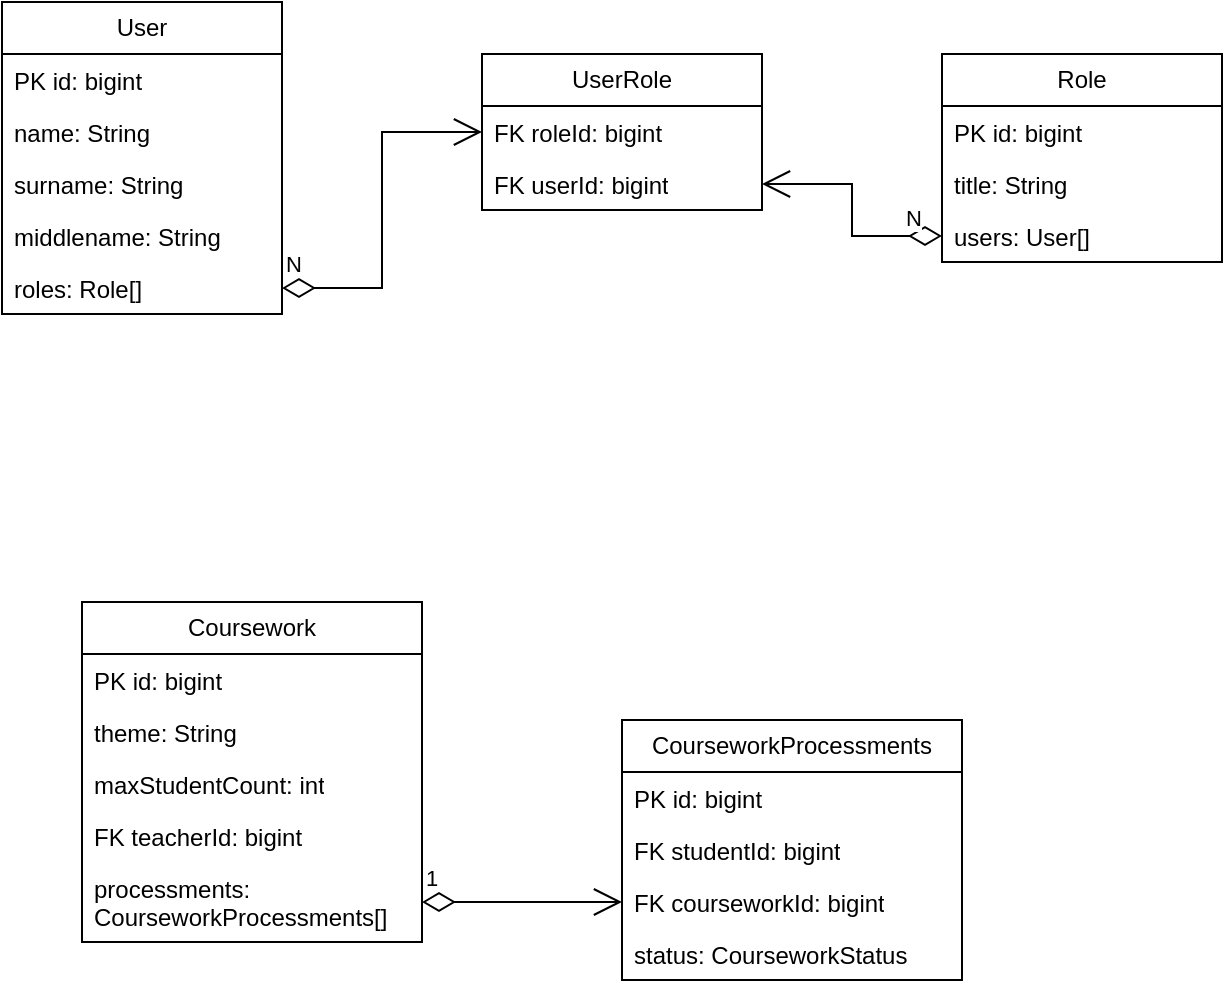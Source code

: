 <mxfile version="21.2.3" type="github">
  <diagram id="C5RBs43oDa-KdzZeNtuy" name="Page-1">
    <mxGraphModel dx="928" dy="590" grid="1" gridSize="10" guides="1" tooltips="1" connect="1" arrows="1" fold="1" page="1" pageScale="1" pageWidth="827" pageHeight="1169" math="0" shadow="0">
      <root>
        <mxCell id="WIyWlLk6GJQsqaUBKTNV-0" />
        <mxCell id="WIyWlLk6GJQsqaUBKTNV-1" parent="WIyWlLk6GJQsqaUBKTNV-0" />
        <mxCell id="h9zeeWwcExgXHGoZgI7M-16" value="User" style="swimlane;fontStyle=0;childLayout=stackLayout;horizontal=1;startSize=26;fillColor=none;horizontalStack=0;resizeParent=1;resizeParentMax=0;resizeLast=0;collapsible=1;marginBottom=0;whiteSpace=wrap;html=1;" vertex="1" parent="WIyWlLk6GJQsqaUBKTNV-1">
          <mxGeometry x="80" y="50" width="140" height="156" as="geometry" />
        </mxCell>
        <mxCell id="h9zeeWwcExgXHGoZgI7M-17" value="PK id: bigint" style="text;strokeColor=none;fillColor=none;align=left;verticalAlign=top;spacingLeft=4;spacingRight=4;overflow=hidden;rotatable=0;points=[[0,0.5],[1,0.5]];portConstraint=eastwest;whiteSpace=wrap;html=1;" vertex="1" parent="h9zeeWwcExgXHGoZgI7M-16">
          <mxGeometry y="26" width="140" height="26" as="geometry" />
        </mxCell>
        <mxCell id="h9zeeWwcExgXHGoZgI7M-25" value="name: String" style="text;strokeColor=none;fillColor=none;align=left;verticalAlign=top;spacingLeft=4;spacingRight=4;overflow=hidden;rotatable=0;points=[[0,0.5],[1,0.5]];portConstraint=eastwest;whiteSpace=wrap;html=1;" vertex="1" parent="h9zeeWwcExgXHGoZgI7M-16">
          <mxGeometry y="52" width="140" height="26" as="geometry" />
        </mxCell>
        <mxCell id="h9zeeWwcExgXHGoZgI7M-18" value="surname: String" style="text;strokeColor=none;fillColor=none;align=left;verticalAlign=top;spacingLeft=4;spacingRight=4;overflow=hidden;rotatable=0;points=[[0,0.5],[1,0.5]];portConstraint=eastwest;whiteSpace=wrap;html=1;" vertex="1" parent="h9zeeWwcExgXHGoZgI7M-16">
          <mxGeometry y="78" width="140" height="26" as="geometry" />
        </mxCell>
        <mxCell id="h9zeeWwcExgXHGoZgI7M-19" value="middlename: String" style="text;strokeColor=none;fillColor=none;align=left;verticalAlign=top;spacingLeft=4;spacingRight=4;overflow=hidden;rotatable=0;points=[[0,0.5],[1,0.5]];portConstraint=eastwest;whiteSpace=wrap;html=1;" vertex="1" parent="h9zeeWwcExgXHGoZgI7M-16">
          <mxGeometry y="104" width="140" height="26" as="geometry" />
        </mxCell>
        <mxCell id="h9zeeWwcExgXHGoZgI7M-41" value="roles: Role[]" style="text;strokeColor=none;fillColor=none;align=left;verticalAlign=top;spacingLeft=4;spacingRight=4;overflow=hidden;rotatable=0;points=[[0,0.5],[1,0.5]];portConstraint=eastwest;whiteSpace=wrap;html=1;" vertex="1" parent="h9zeeWwcExgXHGoZgI7M-16">
          <mxGeometry y="130" width="140" height="26" as="geometry" />
        </mxCell>
        <mxCell id="h9zeeWwcExgXHGoZgI7M-30" value="Role" style="swimlane;fontStyle=0;childLayout=stackLayout;horizontal=1;startSize=26;fillColor=none;horizontalStack=0;resizeParent=1;resizeParentMax=0;resizeLast=0;collapsible=1;marginBottom=0;whiteSpace=wrap;html=1;" vertex="1" parent="WIyWlLk6GJQsqaUBKTNV-1">
          <mxGeometry x="550" y="76" width="140" height="104" as="geometry" />
        </mxCell>
        <mxCell id="h9zeeWwcExgXHGoZgI7M-31" value="PK id: bigint" style="text;strokeColor=none;fillColor=none;align=left;verticalAlign=top;spacingLeft=4;spacingRight=4;overflow=hidden;rotatable=0;points=[[0,0.5],[1,0.5]];portConstraint=eastwest;whiteSpace=wrap;html=1;" vertex="1" parent="h9zeeWwcExgXHGoZgI7M-30">
          <mxGeometry y="26" width="140" height="26" as="geometry" />
        </mxCell>
        <mxCell id="h9zeeWwcExgXHGoZgI7M-32" value="title: String" style="text;strokeColor=none;fillColor=none;align=left;verticalAlign=top;spacingLeft=4;spacingRight=4;overflow=hidden;rotatable=0;points=[[0,0.5],[1,0.5]];portConstraint=eastwest;whiteSpace=wrap;html=1;" vertex="1" parent="h9zeeWwcExgXHGoZgI7M-30">
          <mxGeometry y="52" width="140" height="26" as="geometry" />
        </mxCell>
        <mxCell id="h9zeeWwcExgXHGoZgI7M-42" value="users: User[]" style="text;strokeColor=none;fillColor=none;align=left;verticalAlign=top;spacingLeft=4;spacingRight=4;overflow=hidden;rotatable=0;points=[[0,0.5],[1,0.5]];portConstraint=eastwest;whiteSpace=wrap;html=1;" vertex="1" parent="h9zeeWwcExgXHGoZgI7M-30">
          <mxGeometry y="78" width="140" height="26" as="geometry" />
        </mxCell>
        <mxCell id="h9zeeWwcExgXHGoZgI7M-35" value="UserRole" style="swimlane;fontStyle=0;childLayout=stackLayout;horizontal=1;startSize=26;fillColor=none;horizontalStack=0;resizeParent=1;resizeParentMax=0;resizeLast=0;collapsible=1;marginBottom=0;whiteSpace=wrap;html=1;" vertex="1" parent="WIyWlLk6GJQsqaUBKTNV-1">
          <mxGeometry x="320" y="76" width="140" height="78" as="geometry" />
        </mxCell>
        <mxCell id="h9zeeWwcExgXHGoZgI7M-37" value="FK roleId: bigint" style="text;strokeColor=none;fillColor=none;align=left;verticalAlign=top;spacingLeft=4;spacingRight=4;overflow=hidden;rotatable=0;points=[[0,0.5],[1,0.5]];portConstraint=eastwest;whiteSpace=wrap;html=1;" vertex="1" parent="h9zeeWwcExgXHGoZgI7M-35">
          <mxGeometry y="26" width="140" height="26" as="geometry" />
        </mxCell>
        <mxCell id="h9zeeWwcExgXHGoZgI7M-36" value="FK userId: bigint" style="text;strokeColor=none;fillColor=none;align=left;verticalAlign=top;spacingLeft=4;spacingRight=4;overflow=hidden;rotatable=0;points=[[0,0.5],[1,0.5]];portConstraint=eastwest;whiteSpace=wrap;html=1;" vertex="1" parent="h9zeeWwcExgXHGoZgI7M-35">
          <mxGeometry y="52" width="140" height="26" as="geometry" />
        </mxCell>
        <mxCell id="h9zeeWwcExgXHGoZgI7M-40" value="N" style="endArrow=open;html=1;endSize=12;startArrow=diamondThin;startSize=14;startFill=0;edgeStyle=orthogonalEdgeStyle;align=left;verticalAlign=bottom;rounded=0;" edge="1" parent="WIyWlLk6GJQsqaUBKTNV-1" source="h9zeeWwcExgXHGoZgI7M-41" target="h9zeeWwcExgXHGoZgI7M-37">
          <mxGeometry x="-1" y="3" relative="1" as="geometry">
            <mxPoint x="240" y="170" as="sourcePoint" />
            <mxPoint x="430" y="200" as="targetPoint" />
          </mxGeometry>
        </mxCell>
        <mxCell id="h9zeeWwcExgXHGoZgI7M-48" value="N" style="endArrow=open;html=1;endSize=12;startArrow=diamondThin;startSize=14;startFill=0;edgeStyle=orthogonalEdgeStyle;align=left;verticalAlign=bottom;rounded=0;" edge="1" parent="WIyWlLk6GJQsqaUBKTNV-1" source="h9zeeWwcExgXHGoZgI7M-42" target="h9zeeWwcExgXHGoZgI7M-36">
          <mxGeometry x="-0.655" relative="1" as="geometry">
            <mxPoint x="380" y="232" as="sourcePoint" />
            <mxPoint x="480" y="180" as="targetPoint" />
            <mxPoint as="offset" />
          </mxGeometry>
        </mxCell>
        <mxCell id="h9zeeWwcExgXHGoZgI7M-50" value="Coursework" style="swimlane;fontStyle=0;childLayout=stackLayout;horizontal=1;startSize=26;fillColor=none;horizontalStack=0;resizeParent=1;resizeParentMax=0;resizeLast=0;collapsible=1;marginBottom=0;whiteSpace=wrap;html=1;" vertex="1" parent="WIyWlLk6GJQsqaUBKTNV-1">
          <mxGeometry x="120" y="350" width="170" height="170" as="geometry" />
        </mxCell>
        <mxCell id="h9zeeWwcExgXHGoZgI7M-51" value="PK id: bigint" style="text;strokeColor=none;fillColor=none;align=left;verticalAlign=top;spacingLeft=4;spacingRight=4;overflow=hidden;rotatable=0;points=[[0,0.5],[1,0.5]];portConstraint=eastwest;whiteSpace=wrap;html=1;" vertex="1" parent="h9zeeWwcExgXHGoZgI7M-50">
          <mxGeometry y="26" width="170" height="26" as="geometry" />
        </mxCell>
        <mxCell id="h9zeeWwcExgXHGoZgI7M-52" value="theme: String" style="text;strokeColor=none;fillColor=none;align=left;verticalAlign=top;spacingLeft=4;spacingRight=4;overflow=hidden;rotatable=0;points=[[0,0.5],[1,0.5]];portConstraint=eastwest;whiteSpace=wrap;html=1;" vertex="1" parent="h9zeeWwcExgXHGoZgI7M-50">
          <mxGeometry y="52" width="170" height="26" as="geometry" />
        </mxCell>
        <mxCell id="h9zeeWwcExgXHGoZgI7M-56" value="maxStudentCount: int" style="text;strokeColor=none;fillColor=none;align=left;verticalAlign=top;spacingLeft=4;spacingRight=4;overflow=hidden;rotatable=0;points=[[0,0.5],[1,0.5]];portConstraint=eastwest;whiteSpace=wrap;html=1;" vertex="1" parent="h9zeeWwcExgXHGoZgI7M-50">
          <mxGeometry y="78" width="170" height="26" as="geometry" />
        </mxCell>
        <mxCell id="h9zeeWwcExgXHGoZgI7M-61" value="FK teacherId: bigint" style="text;strokeColor=none;fillColor=none;align=left;verticalAlign=top;spacingLeft=4;spacingRight=4;overflow=hidden;rotatable=0;points=[[0,0.5],[1,0.5]];portConstraint=eastwest;whiteSpace=wrap;html=1;" vertex="1" parent="h9zeeWwcExgXHGoZgI7M-50">
          <mxGeometry y="104" width="170" height="26" as="geometry" />
        </mxCell>
        <mxCell id="h9zeeWwcExgXHGoZgI7M-64" value="processments: CourseworkProcessments[]" style="text;strokeColor=none;fillColor=none;align=left;verticalAlign=top;spacingLeft=4;spacingRight=4;overflow=hidden;rotatable=0;points=[[0,0.5],[1,0.5]];portConstraint=eastwest;whiteSpace=wrap;html=1;" vertex="1" parent="h9zeeWwcExgXHGoZgI7M-50">
          <mxGeometry y="130" width="170" height="40" as="geometry" />
        </mxCell>
        <mxCell id="h9zeeWwcExgXHGoZgI7M-57" value="CourseworkProcessments" style="swimlane;fontStyle=0;childLayout=stackLayout;horizontal=1;startSize=26;fillColor=none;horizontalStack=0;resizeParent=1;resizeParentMax=0;resizeLast=0;collapsible=1;marginBottom=0;whiteSpace=wrap;html=1;" vertex="1" parent="WIyWlLk6GJQsqaUBKTNV-1">
          <mxGeometry x="390" y="409" width="170" height="130" as="geometry" />
        </mxCell>
        <mxCell id="h9zeeWwcExgXHGoZgI7M-58" value="PK id: bigint" style="text;strokeColor=none;fillColor=none;align=left;verticalAlign=top;spacingLeft=4;spacingRight=4;overflow=hidden;rotatable=0;points=[[0,0.5],[1,0.5]];portConstraint=eastwest;whiteSpace=wrap;html=1;" vertex="1" parent="h9zeeWwcExgXHGoZgI7M-57">
          <mxGeometry y="26" width="170" height="26" as="geometry" />
        </mxCell>
        <mxCell id="h9zeeWwcExgXHGoZgI7M-59" value="FK studentId: bigint" style="text;strokeColor=none;fillColor=none;align=left;verticalAlign=top;spacingLeft=4;spacingRight=4;overflow=hidden;rotatable=0;points=[[0,0.5],[1,0.5]];portConstraint=eastwest;whiteSpace=wrap;html=1;" vertex="1" parent="h9zeeWwcExgXHGoZgI7M-57">
          <mxGeometry y="52" width="170" height="26" as="geometry" />
        </mxCell>
        <mxCell id="h9zeeWwcExgXHGoZgI7M-62" value="FK courseworkId: bigint" style="text;strokeColor=none;fillColor=none;align=left;verticalAlign=top;spacingLeft=4;spacingRight=4;overflow=hidden;rotatable=0;points=[[0,0.5],[1,0.5]];portConstraint=eastwest;whiteSpace=wrap;html=1;" vertex="1" parent="h9zeeWwcExgXHGoZgI7M-57">
          <mxGeometry y="78" width="170" height="26" as="geometry" />
        </mxCell>
        <mxCell id="h9zeeWwcExgXHGoZgI7M-63" value="status: CourseworkStatus" style="text;strokeColor=none;fillColor=none;align=left;verticalAlign=top;spacingLeft=4;spacingRight=4;overflow=hidden;rotatable=0;points=[[0,0.5],[1,0.5]];portConstraint=eastwest;whiteSpace=wrap;html=1;" vertex="1" parent="h9zeeWwcExgXHGoZgI7M-57">
          <mxGeometry y="104" width="170" height="26" as="geometry" />
        </mxCell>
        <mxCell id="h9zeeWwcExgXHGoZgI7M-65" value="1" style="endArrow=open;html=1;endSize=12;startArrow=diamondThin;startSize=14;startFill=0;edgeStyle=orthogonalEdgeStyle;align=left;verticalAlign=bottom;rounded=0;" edge="1" parent="WIyWlLk6GJQsqaUBKTNV-1" source="h9zeeWwcExgXHGoZgI7M-64" target="h9zeeWwcExgXHGoZgI7M-62">
          <mxGeometry x="-1" y="3" relative="1" as="geometry">
            <mxPoint x="350" y="550" as="sourcePoint" />
            <mxPoint x="510" y="550" as="targetPoint" />
          </mxGeometry>
        </mxCell>
      </root>
    </mxGraphModel>
  </diagram>
</mxfile>
